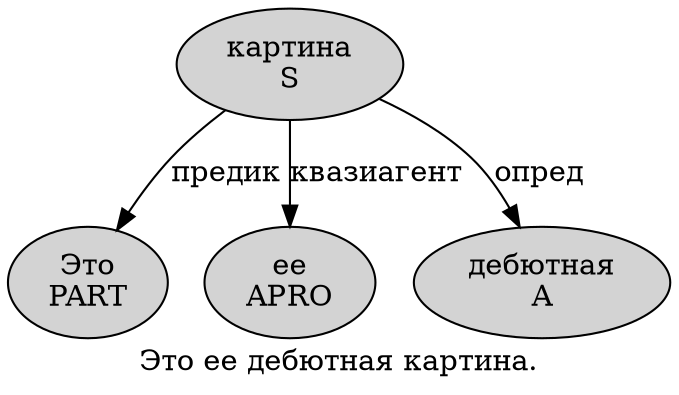 digraph SENTENCE_1479 {
	graph [label="Это ее дебютная картина."]
	node [style=filled]
		0 [label="Это
PART" color="" fillcolor=lightgray penwidth=1 shape=ellipse]
		1 [label="ее
APRO" color="" fillcolor=lightgray penwidth=1 shape=ellipse]
		2 [label="дебютная
A" color="" fillcolor=lightgray penwidth=1 shape=ellipse]
		3 [label="картина
S" color="" fillcolor=lightgray penwidth=1 shape=ellipse]
			3 -> 0 [label="предик"]
			3 -> 1 [label="квазиагент"]
			3 -> 2 [label="опред"]
}